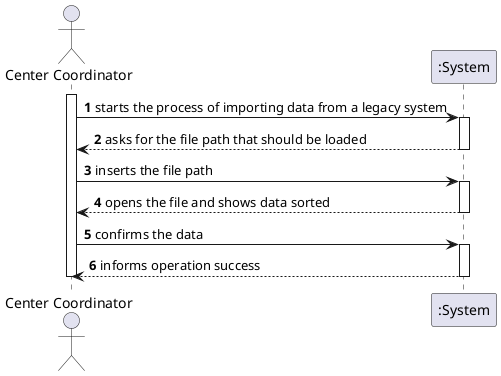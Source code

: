 @startuml US17_SSD_1
autonumber

actor "Center Coordinator" as COORDINATOR

activate COORDINATOR

COORDINATOR -> ":System" : starts the process of importing data from a legacy system
activate ":System"

":System" --> COORDINATOR : asks for the file path that should be loaded
deactivate ":System"

COORDINATOR -> ":System" : inserts the file path
activate ":System"

' sorted by arrival time or by the center leaving time
":System" --> COORDINATOR : opens the file and shows data sorted
deactivate ":System"

COORDINATOR -> ":System" : confirms the data
activate ":System"

":System" --> COORDINATOR : informs operation success
deactivate ":System"

deactivate COORDINATOR

@enduml
